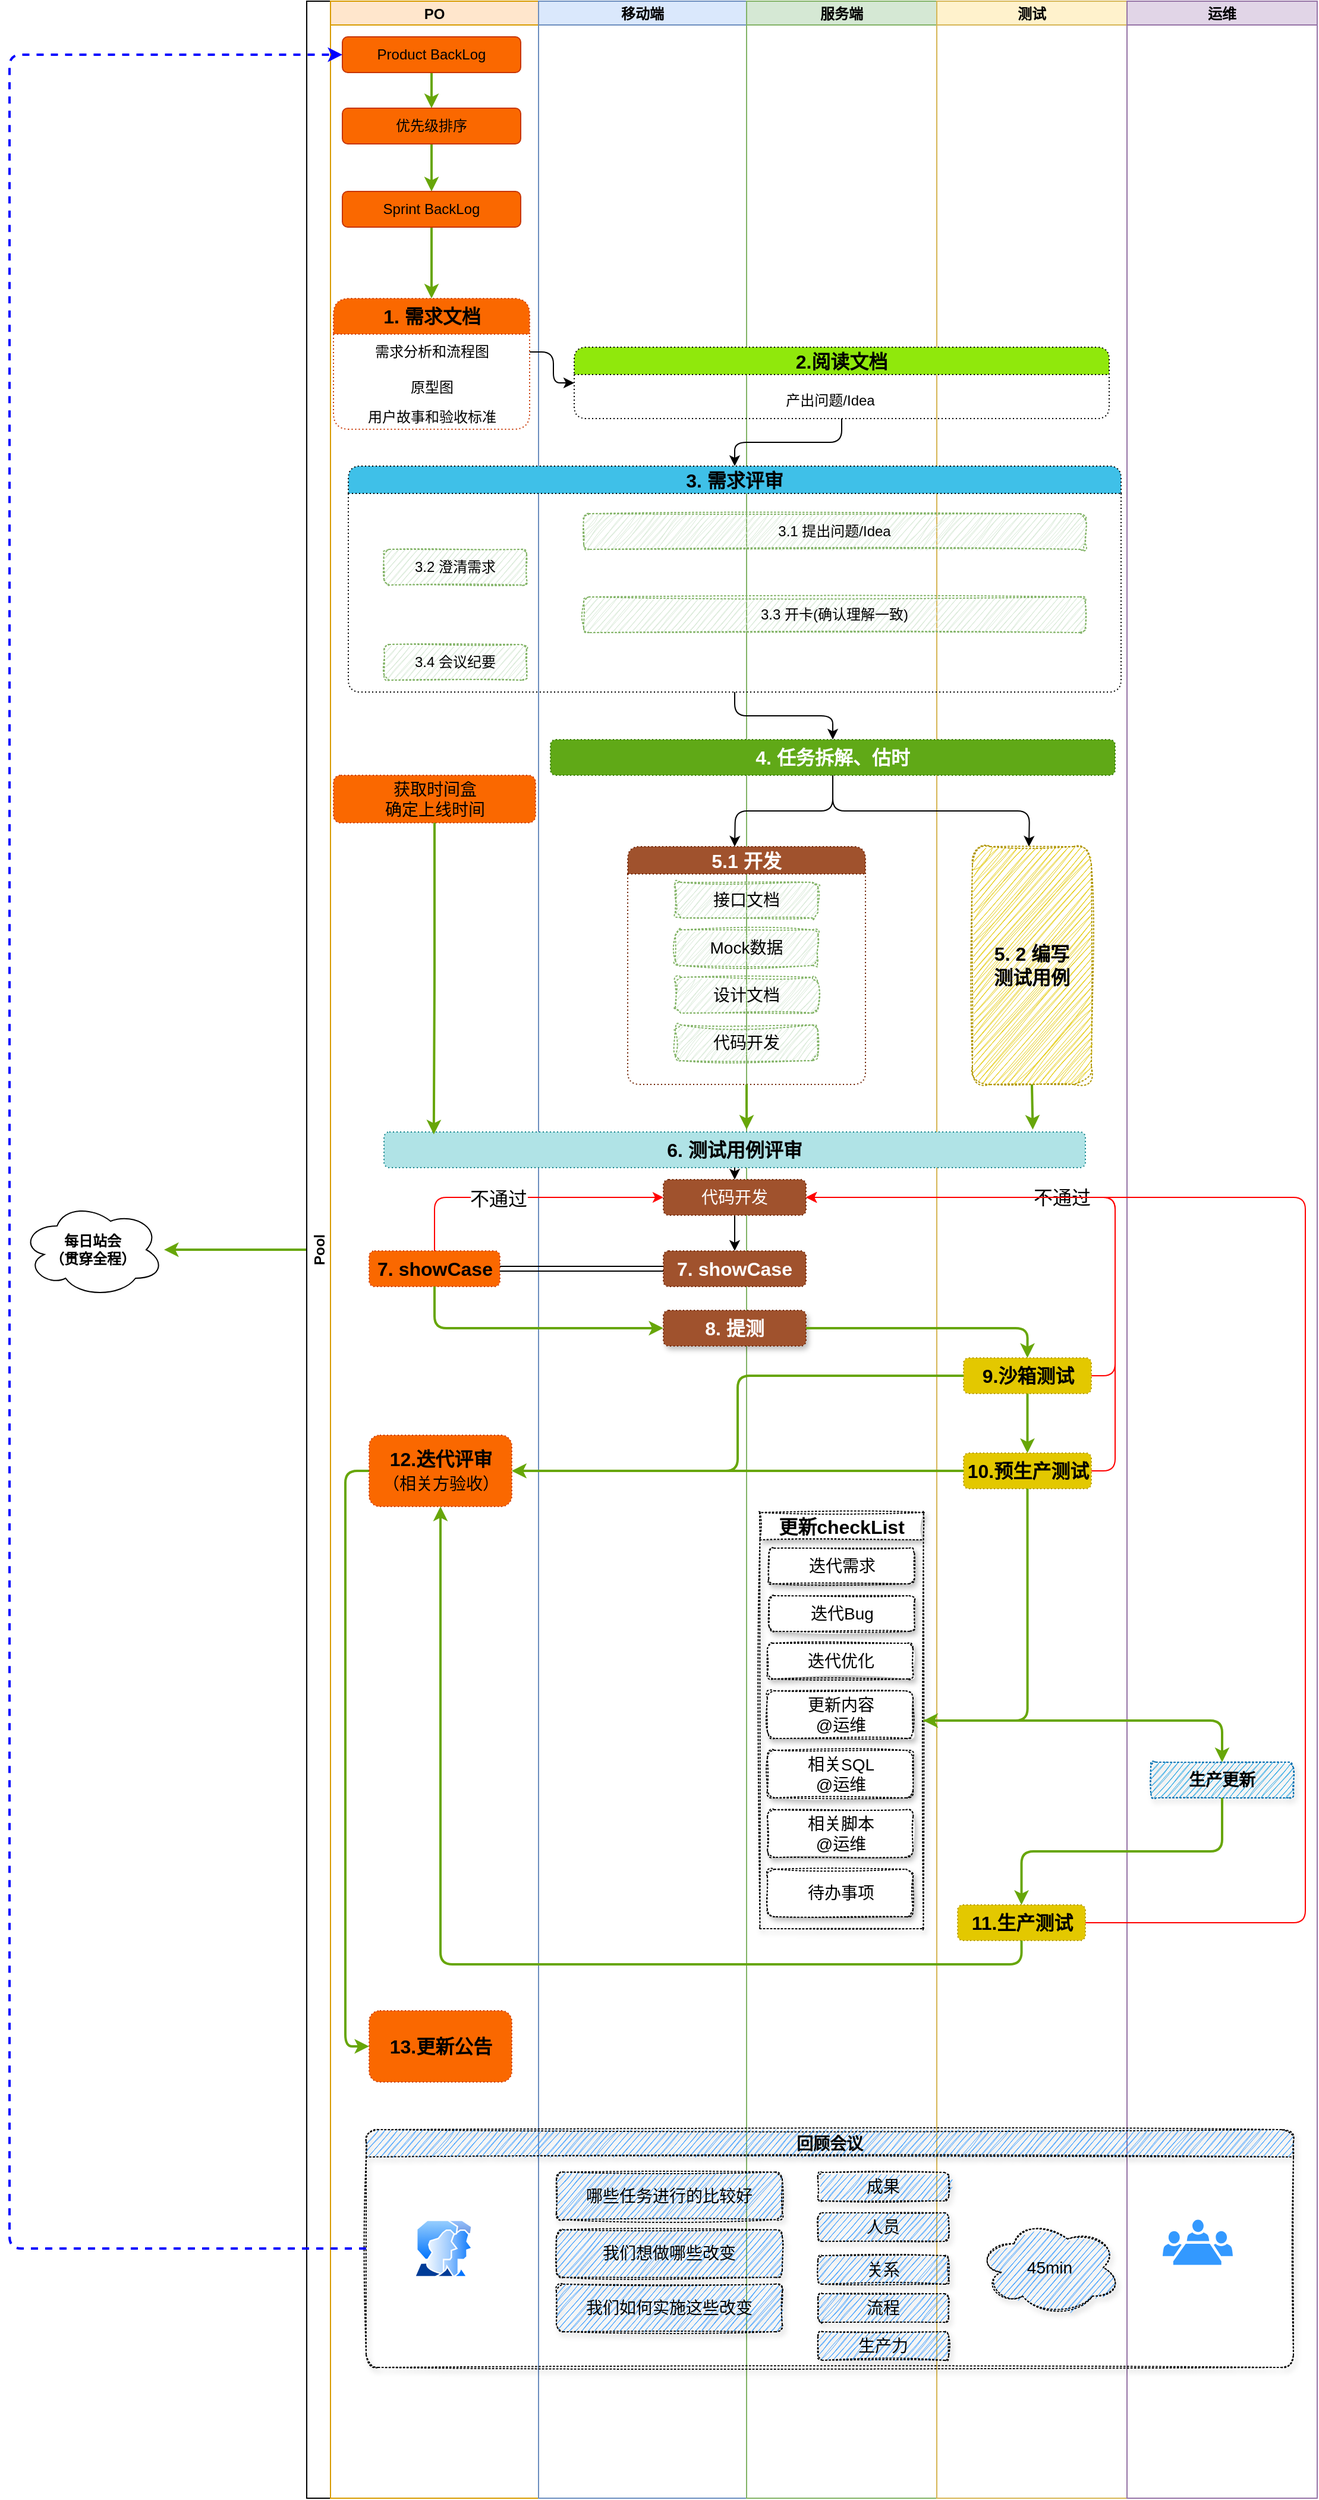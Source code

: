 <mxfile version="20.8.16" type="device"><diagram name="Page-1" id="0783ab3e-0a74-02c8-0abd-f7b4e66b4bec"><mxGraphModel dx="2284" dy="844" grid="1" gridSize="10" guides="1" tooltips="1" connect="1" arrows="1" fold="1" page="1" pageScale="1" pageWidth="850" pageHeight="1100" background="none" math="0" shadow="0"><root><mxCell id="0"/><mxCell id="1" parent="0"/><mxCell id="OIdjLt_IgdiUKIR89BCR-248" value="" style="edgeStyle=orthogonalEdgeStyle;rounded=1;orthogonalLoop=1;jettySize=auto;html=1;strokeColor=#67A609;strokeWidth=2;fontSize=14;fontColor=#000000;" parent="1" source="OIdjLt_IgdiUKIR89BCR-1" target="OIdjLt_IgdiUKIR89BCR-247" edge="1"><mxGeometry relative="1" as="geometry"/></mxCell><mxCell id="OIdjLt_IgdiUKIR89BCR-1" value="Pool" style="swimlane;childLayout=stackLayout;resizeParent=1;resizeParentMax=0;startSize=20;horizontal=0;horizontalStack=1;" parent="1" vertex="1"><mxGeometry x="230" y="110" width="850" height="2100" as="geometry"/></mxCell><mxCell id="OIdjLt_IgdiUKIR89BCR-2" value="PO" style="swimlane;startSize=20;fillColor=#ffe6cc;strokeColor=#d79b00;" parent="OIdjLt_IgdiUKIR89BCR-1" vertex="1"><mxGeometry x="20" width="175" height="2100" as="geometry"/></mxCell><mxCell id="OIdjLt_IgdiUKIR89BCR-244" style="edgeStyle=orthogonalEdgeStyle;rounded=1;orthogonalLoop=1;jettySize=auto;html=1;exitX=0.5;exitY=1;exitDx=0;exitDy=0;entryX=0.5;entryY=0;entryDx=0;entryDy=0;strokeColor=#67A609;strokeWidth=2;fontSize=14;fontColor=#000000;" parent="OIdjLt_IgdiUKIR89BCR-2" source="OIdjLt_IgdiUKIR89BCR-8" target="OIdjLt_IgdiUKIR89BCR-242" edge="1"><mxGeometry relative="1" as="geometry"/></mxCell><mxCell id="OIdjLt_IgdiUKIR89BCR-8" value="Product BackLog" style="rounded=1;whiteSpace=wrap;html=1;fillColor=#fa6800;strokeColor=#C73500;fontColor=#000000;" parent="OIdjLt_IgdiUKIR89BCR-2" vertex="1"><mxGeometry x="10" y="30" width="150" height="30" as="geometry"/></mxCell><mxCell id="OIdjLt_IgdiUKIR89BCR-13" value="1. 需求文档" style="swimlane;fontStyle=1;childLayout=stackLayout;horizontal=1;startSize=30;horizontalStack=0;resizeParent=1;resizeParentMax=0;resizeLast=0;collapsible=1;marginBottom=0;whiteSpace=wrap;html=1;fillColor=#fa6800;swimlaneLine=1;glass=0;rounded=1;shadow=0;dashed=1;dashPattern=1 2;fontSize=16;fontColor=#000000;strokeColor=#C73500;" parent="OIdjLt_IgdiUKIR89BCR-2" vertex="1"><mxGeometry x="2.5" y="250" width="165" height="110" as="geometry"/></mxCell><mxCell id="OIdjLt_IgdiUKIR89BCR-14" value="需求分析和流程图" style="text;strokeColor=none;fillColor=none;align=center;verticalAlign=middle;spacingLeft=4;spacingRight=4;overflow=hidden;points=[[0,0.5],[1,0.5]];portConstraint=eastwest;rotatable=0;whiteSpace=wrap;html=1;" parent="OIdjLt_IgdiUKIR89BCR-13" vertex="1"><mxGeometry y="30" width="165" height="30" as="geometry"/></mxCell><mxCell id="OIdjLt_IgdiUKIR89BCR-15" value="原型图" style="text;strokeColor=none;fillColor=none;align=center;verticalAlign=middle;spacingLeft=4;spacingRight=4;overflow=hidden;points=[[0,0.5],[1,0.5]];portConstraint=eastwest;rotatable=0;whiteSpace=wrap;html=1;" parent="OIdjLt_IgdiUKIR89BCR-13" vertex="1"><mxGeometry y="60" width="165" height="30" as="geometry"/></mxCell><mxCell id="OIdjLt_IgdiUKIR89BCR-16" value="用户故事和验收标准" style="text;strokeColor=none;fillColor=none;align=center;verticalAlign=middle;spacingLeft=4;spacingRight=4;overflow=hidden;points=[[0,0.5],[1,0.5]];portConstraint=eastwest;rotatable=0;whiteSpace=wrap;html=1;" parent="OIdjLt_IgdiUKIR89BCR-13" vertex="1"><mxGeometry y="90" width="165" height="20" as="geometry"/></mxCell><mxCell id="OIdjLt_IgdiUKIR89BCR-94" value="获取时间盒&lt;br&gt;确定上线时间" style="rounded=1;whiteSpace=wrap;html=1;shadow=0;glass=0;dashed=1;dashPattern=1 2;sketch=0;fontSize=14;fillColor=#fa6800;fontColor=#000000;strokeColor=#C73500;" parent="OIdjLt_IgdiUKIR89BCR-2" vertex="1"><mxGeometry x="2.5" y="651" width="170" height="40" as="geometry"/></mxCell><mxCell id="OIdjLt_IgdiUKIR89BCR-121" value="7. showCase" style="rounded=1;whiteSpace=wrap;html=1;shadow=0;glass=0;dashed=1;dashPattern=1 2;sketch=0;fontSize=16;fillColor=#fa6800;fontStyle=1;strokeColor=#C73500;fontColor=#000000;" parent="OIdjLt_IgdiUKIR89BCR-2" vertex="1"><mxGeometry x="32.5" y="1051" width="110" height="30" as="geometry"/></mxCell><mxCell id="OIdjLt_IgdiUKIR89BCR-240" style="edgeStyle=orthogonalEdgeStyle;rounded=1;orthogonalLoop=1;jettySize=auto;html=1;exitX=0;exitY=0.5;exitDx=0;exitDy=0;entryX=0;entryY=0.5;entryDx=0;entryDy=0;strokeColor=#67A609;strokeWidth=2;fontSize=14;" parent="OIdjLt_IgdiUKIR89BCR-2" source="OIdjLt_IgdiUKIR89BCR-146" target="OIdjLt_IgdiUKIR89BCR-152" edge="1"><mxGeometry relative="1" as="geometry"/></mxCell><mxCell id="OIdjLt_IgdiUKIR89BCR-146" value="&lt;b&gt;12.迭代评审&lt;/b&gt;&lt;br&gt;&lt;font style=&quot;font-size: 14px;&quot;&gt;（相关方验收）&lt;/font&gt;" style="rounded=1;whiteSpace=wrap;html=1;shadow=0;glass=0;dashed=1;dashPattern=1 2;sketch=0;fontSize=16;fillColor=#fa6800;fontColor=#000000;strokeColor=#C73500;" parent="OIdjLt_IgdiUKIR89BCR-2" vertex="1"><mxGeometry x="32.5" y="1206" width="120" height="60" as="geometry"/></mxCell><mxCell id="OIdjLt_IgdiUKIR89BCR-152" value="13.更新公告" style="rounded=1;whiteSpace=wrap;html=1;shadow=0;glass=0;dashed=1;dashPattern=1 2;sketch=0;fontSize=16;fillColor=#fa6800;fontStyle=1;fontColor=#000000;strokeColor=#C73500;" parent="OIdjLt_IgdiUKIR89BCR-2" vertex="1"><mxGeometry x="32.5" y="1690" width="120" height="60" as="geometry"/></mxCell><mxCell id="OIdjLt_IgdiUKIR89BCR-245" style="edgeStyle=orthogonalEdgeStyle;rounded=1;orthogonalLoop=1;jettySize=auto;html=1;exitX=0.5;exitY=1;exitDx=0;exitDy=0;entryX=0.5;entryY=0;entryDx=0;entryDy=0;strokeColor=#67A609;strokeWidth=2;fontSize=14;fontColor=#000000;" parent="OIdjLt_IgdiUKIR89BCR-2" source="OIdjLt_IgdiUKIR89BCR-242" target="OIdjLt_IgdiUKIR89BCR-243" edge="1"><mxGeometry relative="1" as="geometry"/></mxCell><mxCell id="OIdjLt_IgdiUKIR89BCR-242" value="优先级排序" style="rounded=1;whiteSpace=wrap;html=1;fillColor=#fa6800;strokeColor=#C73500;fontColor=#000000;" parent="OIdjLt_IgdiUKIR89BCR-2" vertex="1"><mxGeometry x="10" y="90" width="150" height="30" as="geometry"/></mxCell><mxCell id="OIdjLt_IgdiUKIR89BCR-246" style="edgeStyle=orthogonalEdgeStyle;rounded=1;orthogonalLoop=1;jettySize=auto;html=1;exitX=0.5;exitY=1;exitDx=0;exitDy=0;entryX=0.5;entryY=0;entryDx=0;entryDy=0;strokeColor=#67A609;strokeWidth=2;fontSize=14;fontColor=#000000;" parent="OIdjLt_IgdiUKIR89BCR-2" source="OIdjLt_IgdiUKIR89BCR-243" target="OIdjLt_IgdiUKIR89BCR-13" edge="1"><mxGeometry relative="1" as="geometry"/></mxCell><mxCell id="OIdjLt_IgdiUKIR89BCR-243" value="Sprint BackLog" style="rounded=1;whiteSpace=wrap;html=1;fillColor=#fa6800;strokeColor=#C73500;fontColor=#000000;" parent="OIdjLt_IgdiUKIR89BCR-2" vertex="1"><mxGeometry x="10" y="160" width="150" height="30" as="geometry"/></mxCell><mxCell id="OIdjLt_IgdiUKIR89BCR-3" value="移动端" style="swimlane;startSize=20;fillColor=#dae8fc;strokeColor=#6c8ebf;" parent="OIdjLt_IgdiUKIR89BCR-1" vertex="1"><mxGeometry x="195" width="175" height="2100" as="geometry"/></mxCell><mxCell id="OIdjLt_IgdiUKIR89BCR-4" value="服务端" style="swimlane;startSize=20;fillColor=#d5e8d4;strokeColor=#82b366;" parent="OIdjLt_IgdiUKIR89BCR-1" vertex="1"><mxGeometry x="370" width="160" height="2100" as="geometry"/></mxCell><mxCell id="OIdjLt_IgdiUKIR89BCR-102" value="&lt;font style=&quot;font-size: 16px;&quot;&gt;5.1 开发&lt;/font&gt;" style="swimlane;whiteSpace=wrap;html=1;rounded=1;shadow=0;glass=0;dashed=1;dashPattern=1 2;sketch=0;fontSize=14;fillColor=#a0522d;fontColor=#ffffff;strokeColor=#6D1F00;" parent="OIdjLt_IgdiUKIR89BCR-4" vertex="1"><mxGeometry x="-100" y="711" width="200" height="200" as="geometry"/></mxCell><mxCell id="OIdjLt_IgdiUKIR89BCR-104" value="接口文档" style="rounded=1;whiteSpace=wrap;html=1;shadow=0;glass=0;dashed=1;dashPattern=1 2;sketch=1;fontSize=14;fillColor=#d5e8d4;curveFitting=1;jiggle=2;strokeColor=#82b366;" parent="OIdjLt_IgdiUKIR89BCR-102" vertex="1"><mxGeometry x="40" y="30" width="120" height="30" as="geometry"/></mxCell><mxCell id="OIdjLt_IgdiUKIR89BCR-105" value="Mock数据" style="rounded=1;whiteSpace=wrap;html=1;shadow=0;glass=0;dashed=1;dashPattern=1 2;sketch=1;fontSize=14;fillColor=#d5e8d4;curveFitting=1;jiggle=2;strokeColor=#82b366;" parent="OIdjLt_IgdiUKIR89BCR-102" vertex="1"><mxGeometry x="40" y="70" width="120" height="30" as="geometry"/></mxCell><mxCell id="OIdjLt_IgdiUKIR89BCR-106" value="设计文档" style="rounded=1;whiteSpace=wrap;html=1;shadow=0;glass=0;dashed=1;dashPattern=1 2;sketch=1;fontSize=14;fillColor=#d5e8d4;curveFitting=1;jiggle=2;strokeColor=#82b366;" parent="OIdjLt_IgdiUKIR89BCR-102" vertex="1"><mxGeometry x="40" y="110" width="120" height="30" as="geometry"/></mxCell><mxCell id="OIdjLt_IgdiUKIR89BCR-107" value="代码开发" style="rounded=1;whiteSpace=wrap;html=1;shadow=0;glass=0;dashed=1;dashPattern=1 2;sketch=1;fontSize=14;fillColor=#d5e8d4;curveFitting=1;jiggle=2;strokeColor=#82b366;" parent="OIdjLt_IgdiUKIR89BCR-102" vertex="1"><mxGeometry x="40" y="150" width="120" height="30" as="geometry"/></mxCell><mxCell id="OIdjLt_IgdiUKIR89BCR-116" value="7. showCase" style="rounded=1;whiteSpace=wrap;html=1;shadow=0;glass=0;dashed=1;dashPattern=1 2;sketch=0;fontSize=16;fillColor=#a0522d;fontStyle=1;strokeColor=#6D1F00;fontColor=#ffffff;" parent="OIdjLt_IgdiUKIR89BCR-4" vertex="1"><mxGeometry x="-70" y="1051" width="120" height="30" as="geometry"/></mxCell><mxCell id="OIdjLt_IgdiUKIR89BCR-122" value="8. 提测" style="rounded=1;whiteSpace=wrap;html=1;shadow=1;glass=0;dashed=1;dashPattern=1 2;fontSize=16;fillColor=#a0522d;fontStyle=1;strokeColor=#6D1F00;fontColor=#ffffff;" parent="OIdjLt_IgdiUKIR89BCR-4" vertex="1"><mxGeometry x="-70" y="1101" width="120" height="30" as="geometry"/></mxCell><mxCell id="OIdjLt_IgdiUKIR89BCR-135" style="edgeStyle=orthogonalEdgeStyle;rounded=1;orthogonalLoop=1;jettySize=auto;html=1;exitX=0.5;exitY=1;exitDx=0;exitDy=0;entryX=0.5;entryY=0;entryDx=0;entryDy=0;strokeColor=#000000;strokeWidth=1;fontSize=16;" parent="OIdjLt_IgdiUKIR89BCR-4" source="OIdjLt_IgdiUKIR89BCR-128" target="OIdjLt_IgdiUKIR89BCR-116" edge="1"><mxGeometry relative="1" as="geometry"/></mxCell><mxCell id="OIdjLt_IgdiUKIR89BCR-128" value="代码开发" style="rounded=1;whiteSpace=wrap;html=1;shadow=0;glass=0;dashed=1;dashPattern=1 2;sketch=0;fontSize=14;fillColor=#a0522d;fontColor=#ffffff;strokeColor=#6D1F00;" parent="OIdjLt_IgdiUKIR89BCR-4" vertex="1"><mxGeometry x="-70" y="991" width="120" height="30" as="geometry"/></mxCell><mxCell id="OIdjLt_IgdiUKIR89BCR-156" value="更新checkList" style="swimlane;whiteSpace=wrap;html=1;rounded=1;shadow=1;glass=0;dashed=1;dashPattern=1 2;sketch=1;fontSize=16;fillColor=#FFFFFF;arcSize=0;" parent="OIdjLt_IgdiUKIR89BCR-4" vertex="1"><mxGeometry x="11.25" y="1271" width="137.5" height="350" as="geometry"/></mxCell><mxCell id="OIdjLt_IgdiUKIR89BCR-159" value="迭代需求" style="rounded=1;whiteSpace=wrap;html=1;shadow=1;glass=0;dashed=1;dashPattern=1 2;sketch=1;fontSize=14;fillColor=#FFFFFF;" parent="OIdjLt_IgdiUKIR89BCR-156" vertex="1"><mxGeometry x="7.5" y="30" width="122.5" height="30" as="geometry"/></mxCell><mxCell id="OIdjLt_IgdiUKIR89BCR-222" value="迭代Bug" style="rounded=1;whiteSpace=wrap;html=1;shadow=1;glass=0;dashed=1;dashPattern=1 2;sketch=1;fontSize=14;fillColor=#FFFFFF;" parent="OIdjLt_IgdiUKIR89BCR-156" vertex="1"><mxGeometry x="7.5" y="70" width="122.5" height="30" as="geometry"/></mxCell><mxCell id="OIdjLt_IgdiUKIR89BCR-223" value="迭代优化" style="rounded=1;whiteSpace=wrap;html=1;shadow=1;glass=0;dashed=1;dashPattern=1 2;sketch=1;fontSize=14;fillColor=#FFFFFF;" parent="OIdjLt_IgdiUKIR89BCR-156" vertex="1"><mxGeometry x="6.25" y="110" width="122.5" height="30" as="geometry"/></mxCell><mxCell id="OIdjLt_IgdiUKIR89BCR-224" value="更新内容&lt;br style=&quot;font-size: 14px;&quot;&gt;&lt;font style=&quot;font-size: 14px;&quot;&gt;@运维&lt;/font&gt;" style="rounded=1;whiteSpace=wrap;html=1;shadow=1;glass=0;dashed=1;dashPattern=1 2;sketch=1;fontSize=14;fillColor=#FFFFFF;" parent="OIdjLt_IgdiUKIR89BCR-156" vertex="1"><mxGeometry x="6.25" y="150" width="122.5" height="40" as="geometry"/></mxCell><mxCell id="OIdjLt_IgdiUKIR89BCR-225" value="相关SQL&lt;br style=&quot;font-size: 14px;&quot;&gt;&lt;font style=&quot;font-size: 14px;&quot;&gt;@运维&lt;/font&gt;" style="rounded=1;whiteSpace=wrap;html=1;shadow=1;glass=0;dashed=1;dashPattern=1 2;sketch=1;fontSize=14;fillColor=#FFFFFF;" parent="OIdjLt_IgdiUKIR89BCR-156" vertex="1"><mxGeometry x="6.25" y="200" width="122.5" height="40" as="geometry"/></mxCell><mxCell id="OIdjLt_IgdiUKIR89BCR-226" value="相关脚本&lt;br style=&quot;font-size: 14px;&quot;&gt;&lt;font style=&quot;font-size: 14px;&quot;&gt;@运维&lt;/font&gt;" style="rounded=1;whiteSpace=wrap;html=1;shadow=1;glass=0;dashed=1;dashPattern=1 2;sketch=1;fontSize=14;fillColor=#FFFFFF;" parent="OIdjLt_IgdiUKIR89BCR-156" vertex="1"><mxGeometry x="6.25" y="250" width="122.5" height="40" as="geometry"/></mxCell><mxCell id="OIdjLt_IgdiUKIR89BCR-227" value="待办事项" style="rounded=1;whiteSpace=wrap;html=1;shadow=1;glass=0;dashed=1;dashPattern=1 2;sketch=1;fontSize=14;fillColor=#FFFFFF;" parent="OIdjLt_IgdiUKIR89BCR-156" vertex="1"><mxGeometry x="6.25" y="300" width="122.5" height="40" as="geometry"/></mxCell><mxCell id="OIdjLt_IgdiUKIR89BCR-5" value="测试" style="swimlane;startSize=20;fillColor=#fff2cc;strokeColor=#d6b656;" parent="OIdjLt_IgdiUKIR89BCR-1" vertex="1"><mxGeometry x="530" width="160" height="2100" as="geometry"/></mxCell><mxCell id="OIdjLt_IgdiUKIR89BCR-73" value="2.阅读文档" style="swimlane;whiteSpace=wrap;html=1;rounded=1;shadow=0;glass=0;dashed=1;dashPattern=1 2;fontSize=16;fillColor=#90E80C;" parent="OIdjLt_IgdiUKIR89BCR-5" vertex="1"><mxGeometry x="-305" y="291" width="450" height="60" as="geometry"/></mxCell><mxCell id="OIdjLt_IgdiUKIR89BCR-83" value="产出问题/Idea" style="text;html=1;align=center;verticalAlign=middle;resizable=0;points=[];autosize=1;strokeColor=none;fillColor=none;fontSize=12;" parent="OIdjLt_IgdiUKIR89BCR-73" vertex="1"><mxGeometry x="165" y="30" width="100" height="30" as="geometry"/></mxCell><mxCell id="OIdjLt_IgdiUKIR89BCR-97" style="edgeStyle=orthogonalEdgeStyle;rounded=1;orthogonalLoop=1;jettySize=auto;html=1;exitX=0.5;exitY=1;exitDx=0;exitDy=0;entryX=0.5;entryY=0;entryDx=0;entryDy=0;strokeColor=#000000;strokeWidth=1;fontSize=14;" parent="OIdjLt_IgdiUKIR89BCR-5" source="OIdjLt_IgdiUKIR89BCR-66" target="OIdjLt_IgdiUKIR89BCR-92" edge="1"><mxGeometry relative="1" as="geometry"/></mxCell><mxCell id="OIdjLt_IgdiUKIR89BCR-66" value="3. 需求评审" style="swimlane;whiteSpace=wrap;html=1;rounded=1;shadow=0;glass=0;dashed=1;dashPattern=1 2;fontSize=16;fillColor=#3FC0E8;" parent="OIdjLt_IgdiUKIR89BCR-5" vertex="1"><mxGeometry x="-495" y="391" width="650" height="190" as="geometry"/></mxCell><mxCell id="OIdjLt_IgdiUKIR89BCR-67" value="3.1 提出问题/Idea" style="rounded=1;whiteSpace=wrap;html=1;shadow=0;glass=0;dashed=1;dashPattern=1 2;fontSize=12;fillColor=#d5e8d4;strokeColor=#82b366;sketch=1;curveFitting=1;jiggle=2;" parent="OIdjLt_IgdiUKIR89BCR-66" vertex="1"><mxGeometry x="198" y="40" width="422" height="30" as="geometry"/></mxCell><mxCell id="OIdjLt_IgdiUKIR89BCR-68" value="3.2 澄清需求" style="rounded=1;whiteSpace=wrap;html=1;shadow=0;glass=0;dashed=1;dashPattern=1 2;sketch=1;fontSize=12;fillColor=#d5e8d4;strokeColor=#82b366;" parent="OIdjLt_IgdiUKIR89BCR-66" vertex="1"><mxGeometry x="30" y="70" width="120" height="30" as="geometry"/></mxCell><mxCell id="OIdjLt_IgdiUKIR89BCR-69" value="3.3 开卡(确认理解一致)" style="rounded=1;whiteSpace=wrap;html=1;shadow=0;glass=0;dashed=1;dashPattern=1 2;sketch=1;fontSize=12;fillColor=#d5e8d4;strokeColor=#82b366;" parent="OIdjLt_IgdiUKIR89BCR-66" vertex="1"><mxGeometry x="198" y="110" width="422" height="30" as="geometry"/></mxCell><mxCell id="OIdjLt_IgdiUKIR89BCR-70" value="3.4 会议纪要" style="rounded=1;whiteSpace=wrap;html=1;shadow=0;glass=0;dashed=1;dashPattern=1 2;sketch=1;fontSize=12;fillColor=#d5e8d4;strokeColor=#82b366;" parent="OIdjLt_IgdiUKIR89BCR-66" vertex="1"><mxGeometry x="30" y="150" width="120" height="30" as="geometry"/></mxCell><mxCell id="OIdjLt_IgdiUKIR89BCR-82" style="edgeStyle=orthogonalEdgeStyle;rounded=1;orthogonalLoop=1;jettySize=auto;html=1;exitX=0.5;exitY=1;exitDx=0;exitDy=0;strokeColor=#000000;strokeWidth=1;fontSize=12;" parent="OIdjLt_IgdiUKIR89BCR-5" source="OIdjLt_IgdiUKIR89BCR-73" target="OIdjLt_IgdiUKIR89BCR-66" edge="1"><mxGeometry relative="1" as="geometry"/></mxCell><mxCell id="OIdjLt_IgdiUKIR89BCR-100" style="edgeStyle=orthogonalEdgeStyle;rounded=1;orthogonalLoop=1;jettySize=auto;html=1;exitX=0.5;exitY=1;exitDx=0;exitDy=0;strokeColor=#000000;strokeWidth=1;fontSize=14;" parent="OIdjLt_IgdiUKIR89BCR-5" source="OIdjLt_IgdiUKIR89BCR-92" edge="1"><mxGeometry relative="1" as="geometry"><mxPoint x="77.5" y="711" as="targetPoint"/></mxGeometry></mxCell><mxCell id="OIdjLt_IgdiUKIR89BCR-92" value="4. 任务拆解、估时" style="rounded=1;whiteSpace=wrap;html=1;shadow=0;glass=0;dashed=1;dashPattern=1 2;sketch=0;fontSize=16;fillColor=#60a917;fontStyle=1;strokeColor=#2D7600;fontColor=#ffffff;" parent="OIdjLt_IgdiUKIR89BCR-5" vertex="1"><mxGeometry x="-325" y="621" width="475" height="30" as="geometry"/></mxCell><mxCell id="OIdjLt_IgdiUKIR89BCR-109" value="6. 测试用例评审" style="rounded=1;whiteSpace=wrap;html=1;shadow=0;glass=0;dashed=1;dashPattern=1 2;sketch=0;fontSize=16;fillColor=#b0e3e6;fontStyle=1;strokeColor=#0e8088;" parent="OIdjLt_IgdiUKIR89BCR-5" vertex="1"><mxGeometry x="-465" y="951" width="590" height="30" as="geometry"/></mxCell><mxCell id="OIdjLt_IgdiUKIR89BCR-235" style="edgeStyle=orthogonalEdgeStyle;rounded=1;orthogonalLoop=1;jettySize=auto;html=1;exitX=0.5;exitY=1;exitDx=0;exitDy=0;entryX=0.925;entryY=-0.067;entryDx=0;entryDy=0;entryPerimeter=0;strokeColor=#67A609;strokeWidth=2;fontSize=14;" parent="OIdjLt_IgdiUKIR89BCR-5" source="OIdjLt_IgdiUKIR89BCR-110" target="OIdjLt_IgdiUKIR89BCR-109" edge="1"><mxGeometry relative="1" as="geometry"/></mxCell><mxCell id="OIdjLt_IgdiUKIR89BCR-110" value="&lt;font style=&quot;font-size: 16px;&quot;&gt;5. 2 编写&lt;br&gt;测试用例&lt;/font&gt;" style="rounded=1;whiteSpace=wrap;html=1;shadow=0;glass=0;dashed=1;dashPattern=1 2;fontSize=14;fillColor=#e3c800;fontStyle=1;fontColor=#000000;strokeColor=#B09500;sketch=1;curveFitting=1;jiggle=2;" parent="OIdjLt_IgdiUKIR89BCR-5" vertex="1"><mxGeometry x="30" y="711" width="100" height="200" as="geometry"/></mxCell><mxCell id="OIdjLt_IgdiUKIR89BCR-140" style="edgeStyle=orthogonalEdgeStyle;rounded=1;orthogonalLoop=1;jettySize=auto;html=1;exitX=0.5;exitY=1;exitDx=0;exitDy=0;entryX=0.5;entryY=0;entryDx=0;entryDy=0;strokeColor=#67A609;strokeWidth=2;fontSize=16;" parent="OIdjLt_IgdiUKIR89BCR-5" source="OIdjLt_IgdiUKIR89BCR-125" target="OIdjLt_IgdiUKIR89BCR-138" edge="1"><mxGeometry relative="1" as="geometry"/></mxCell><mxCell id="OIdjLt_IgdiUKIR89BCR-125" value="9.沙箱测试" style="rounded=1;whiteSpace=wrap;html=1;shadow=0;glass=0;dashed=1;dashPattern=1 2;sketch=0;fontSize=16;fillColor=#e3c800;fontStyle=1;fontColor=#000000;strokeColor=#B09500;" parent="OIdjLt_IgdiUKIR89BCR-5" vertex="1"><mxGeometry x="22.5" y="1141" width="107.5" height="30" as="geometry"/></mxCell><mxCell id="OIdjLt_IgdiUKIR89BCR-138" value="10.预生产测试" style="rounded=1;whiteSpace=wrap;html=1;shadow=0;glass=0;dashed=1;dashPattern=1 2;sketch=0;fontSize=16;fillColor=#e3c800;fontStyle=1;fontColor=#000000;strokeColor=#B09500;" parent="OIdjLt_IgdiUKIR89BCR-5" vertex="1"><mxGeometry x="22.5" y="1221" width="107.5" height="30" as="geometry"/></mxCell><mxCell id="OIdjLt_IgdiUKIR89BCR-139" value="11.生产测试" style="rounded=1;whiteSpace=wrap;html=1;shadow=0;glass=0;dashed=1;dashPattern=1 2;sketch=0;fontSize=16;fillColor=#e3c800;fontStyle=1;fontColor=#000000;strokeColor=#B09500;" parent="OIdjLt_IgdiUKIR89BCR-5" vertex="1"><mxGeometry x="17.5" y="1601" width="107.5" height="30" as="geometry"/></mxCell><mxCell id="OIdjLt_IgdiUKIR89BCR-6" value="运维" style="swimlane;startSize=20;fillColor=#e1d5e7;strokeColor=#9673a6;" parent="OIdjLt_IgdiUKIR89BCR-1" vertex="1"><mxGeometry x="690" width="160" height="2100" as="geometry"/></mxCell><mxCell id="OIdjLt_IgdiUKIR89BCR-228" value="生产更新" style="rounded=1;whiteSpace=wrap;html=1;shadow=1;glass=0;dashed=1;dashPattern=1 2;sketch=1;fontSize=14;fillColor=#1ba1e2;strokeColor=#006EAF;fontColor=#000000;fontStyle=1" parent="OIdjLt_IgdiUKIR89BCR-6" vertex="1"><mxGeometry x="20" y="1481" width="120" height="30" as="geometry"/></mxCell><mxCell id="OIdjLt_IgdiUKIR89BCR-241" value="回顾会议" style="swimlane;whiteSpace=wrap;html=1;rounded=1;shadow=1;glass=0;dashed=1;dashPattern=1 2;sketch=1;fontSize=14;fontColor=#000000;fillColor=#3399FF;" parent="OIdjLt_IgdiUKIR89BCR-6" vertex="1"><mxGeometry x="-640" y="1790" width="780" height="200" as="geometry"/></mxCell><mxCell id="OIdjLt_IgdiUKIR89BCR-233" value="" style="sketch=0;pointerEvents=1;shadow=0;dashed=0;html=1;strokeColor=none;fillColor=#3399FF;labelPosition=center;verticalLabelPosition=bottom;verticalAlign=top;outlineConnect=0;align=center;shape=mxgraph.office.users.meeting;rounded=1;glass=0;dashPattern=1 2;fontSize=14;" parent="OIdjLt_IgdiUKIR89BCR-241" vertex="1"><mxGeometry x="670" y="75.75" width="59" height="38" as="geometry"/></mxCell><mxCell id="OIdjLt_IgdiUKIR89BCR-232" value="" style="aspect=fixed;perimeter=ellipsePerimeter;html=1;align=center;shadow=0;dashed=0;spacingTop=3;image;image=img/lib/active_directory/user_accounts.svg;rounded=1;glass=0;dashPattern=1 2;sketch=1;fontSize=14;fillColor=#FFFFFF;" parent="OIdjLt_IgdiUKIR89BCR-241" vertex="1"><mxGeometry x="40" y="75.75" width="50" height="48.5" as="geometry"/></mxCell><mxCell id="OIdjLt_IgdiUKIR89BCR-249" value="哪些任务进行的比较好" style="rounded=1;whiteSpace=wrap;html=1;shadow=1;glass=0;dashed=1;dashPattern=1 2;sketch=1;fontSize=14;fontColor=#000000;fillColor=#3399FF;" parent="OIdjLt_IgdiUKIR89BCR-241" vertex="1"><mxGeometry x="160" y="35.75" width="190" height="40" as="geometry"/></mxCell><mxCell id="OIdjLt_IgdiUKIR89BCR-330" value="我们想做哪些改变" style="rounded=1;whiteSpace=wrap;html=1;shadow=1;glass=0;dashed=1;dashPattern=1 2;sketch=1;fontSize=14;fontColor=#000000;fillColor=#3399FF;" parent="OIdjLt_IgdiUKIR89BCR-241" vertex="1"><mxGeometry x="160" y="84.25" width="190" height="40" as="geometry"/></mxCell><mxCell id="OIdjLt_IgdiUKIR89BCR-331" value="我们如何实施这些改变" style="rounded=1;whiteSpace=wrap;html=1;shadow=1;glass=0;dashed=1;dashPattern=1 2;sketch=1;fontSize=14;fontColor=#000000;fillColor=#3399FF;" parent="OIdjLt_IgdiUKIR89BCR-241" vertex="1"><mxGeometry x="160" y="130" width="190" height="40" as="geometry"/></mxCell><mxCell id="OIdjLt_IgdiUKIR89BCR-332" value="成果" style="rounded=1;whiteSpace=wrap;html=1;shadow=1;glass=0;dashed=1;dashPattern=1 2;sketch=1;fontSize=14;fontColor=#000000;fillColor=#3399FF;" parent="OIdjLt_IgdiUKIR89BCR-241" vertex="1"><mxGeometry x="380" y="36" width="110" height="24" as="geometry"/></mxCell><mxCell id="OIdjLt_IgdiUKIR89BCR-502" value="生产力" style="rounded=1;whiteSpace=wrap;html=1;shadow=1;glass=0;dashed=1;dashPattern=1 2;sketch=1;fontSize=14;fontColor=#000000;fillColor=#3399FF;" parent="OIdjLt_IgdiUKIR89BCR-241" vertex="1"><mxGeometry x="380" y="170" width="110" height="24" as="geometry"/></mxCell><mxCell id="OIdjLt_IgdiUKIR89BCR-501" value="流程" style="rounded=1;whiteSpace=wrap;html=1;shadow=1;glass=0;dashed=1;dashPattern=1 2;sketch=1;fontSize=14;fontColor=#000000;fillColor=#3399FF;" parent="OIdjLt_IgdiUKIR89BCR-241" vertex="1"><mxGeometry x="380" y="138" width="110" height="24" as="geometry"/></mxCell><mxCell id="OIdjLt_IgdiUKIR89BCR-500" value="关系" style="rounded=1;whiteSpace=wrap;html=1;shadow=1;glass=0;dashed=1;dashPattern=1 2;sketch=1;fontSize=14;fontColor=#000000;fillColor=#3399FF;" parent="OIdjLt_IgdiUKIR89BCR-241" vertex="1"><mxGeometry x="380" y="106" width="110" height="24" as="geometry"/></mxCell><mxCell id="OIdjLt_IgdiUKIR89BCR-499" value="人员" style="rounded=1;whiteSpace=wrap;html=1;shadow=1;glass=0;dashed=1;dashPattern=1 2;sketch=1;fontSize=14;fontColor=#000000;fillColor=#3399FF;" parent="OIdjLt_IgdiUKIR89BCR-241" vertex="1"><mxGeometry x="380" y="70" width="110" height="24" as="geometry"/></mxCell><mxCell id="OIdjLt_IgdiUKIR89BCR-503" value="45min" style="ellipse;shape=cloud;whiteSpace=wrap;html=1;rounded=1;shadow=1;glass=0;dashed=1;dashPattern=1 2;sketch=1;fontSize=14;fontColor=#000000;fillColor=#3399FF;" parent="OIdjLt_IgdiUKIR89BCR-241" vertex="1"><mxGeometry x="515" y="76" width="120" height="80" as="geometry"/></mxCell><mxCell id="OIdjLt_IgdiUKIR89BCR-81" style="edgeStyle=orthogonalEdgeStyle;rounded=1;orthogonalLoop=1;jettySize=auto;html=1;exitX=1;exitY=0.5;exitDx=0;exitDy=0;strokeColor=#000000;strokeWidth=1;fontSize=12;" parent="OIdjLt_IgdiUKIR89BCR-1" source="OIdjLt_IgdiUKIR89BCR-14" target="OIdjLt_IgdiUKIR89BCR-73" edge="1"><mxGeometry relative="1" as="geometry"/></mxCell><mxCell id="OIdjLt_IgdiUKIR89BCR-126" style="edgeStyle=orthogonalEdgeStyle;rounded=1;orthogonalLoop=1;jettySize=auto;html=1;exitX=1;exitY=0.5;exitDx=0;exitDy=0;entryX=0.5;entryY=0;entryDx=0;entryDy=0;strokeColor=#67A609;strokeWidth=2;fontSize=16;" parent="OIdjLt_IgdiUKIR89BCR-1" source="OIdjLt_IgdiUKIR89BCR-122" target="OIdjLt_IgdiUKIR89BCR-125" edge="1"><mxGeometry relative="1" as="geometry"/></mxCell><mxCell id="OIdjLt_IgdiUKIR89BCR-129" style="edgeStyle=orthogonalEdgeStyle;rounded=1;orthogonalLoop=1;jettySize=auto;html=1;exitX=0.5;exitY=1;exitDx=0;exitDy=0;entryX=0.5;entryY=0;entryDx=0;entryDy=0;strokeColor=#000000;strokeWidth=1;fontSize=16;" parent="OIdjLt_IgdiUKIR89BCR-1" source="OIdjLt_IgdiUKIR89BCR-109" target="OIdjLt_IgdiUKIR89BCR-128" edge="1"><mxGeometry relative="1" as="geometry"/></mxCell><mxCell id="OIdjLt_IgdiUKIR89BCR-123" style="edgeStyle=orthogonalEdgeStyle;rounded=1;orthogonalLoop=1;jettySize=auto;html=1;exitX=0.5;exitY=1;exitDx=0;exitDy=0;entryX=0;entryY=0.5;entryDx=0;entryDy=0;strokeColor=#67A609;strokeWidth=2;fontSize=16;" parent="OIdjLt_IgdiUKIR89BCR-1" source="OIdjLt_IgdiUKIR89BCR-121" target="OIdjLt_IgdiUKIR89BCR-122" edge="1"><mxGeometry relative="1" as="geometry"/></mxCell><mxCell id="OIdjLt_IgdiUKIR89BCR-131" style="edgeStyle=orthogonalEdgeStyle;rounded=1;orthogonalLoop=1;jettySize=auto;html=1;exitX=0.5;exitY=0;exitDx=0;exitDy=0;entryX=0;entryY=0.5;entryDx=0;entryDy=0;strokeColor=#FF0000;strokeWidth=1;fontSize=16;" parent="OIdjLt_IgdiUKIR89BCR-1" source="OIdjLt_IgdiUKIR89BCR-121" target="OIdjLt_IgdiUKIR89BCR-128" edge="1"><mxGeometry relative="1" as="geometry"/></mxCell><mxCell id="OIdjLt_IgdiUKIR89BCR-132" value="不通过" style="edgeLabel;html=1;align=center;verticalAlign=middle;resizable=0;points=[];fontSize=16;" parent="OIdjLt_IgdiUKIR89BCR-131" vertex="1" connectable="0"><mxGeometry x="-0.176" y="-1" relative="1" as="geometry"><mxPoint as="offset"/></mxGeometry></mxCell><mxCell id="OIdjLt_IgdiUKIR89BCR-133" style="edgeStyle=orthogonalEdgeStyle;rounded=1;orthogonalLoop=1;jettySize=auto;html=1;exitX=0;exitY=0.5;exitDx=0;exitDy=0;strokeColor=#000000;strokeWidth=1;fontSize=16;shape=link;" parent="OIdjLt_IgdiUKIR89BCR-1" source="OIdjLt_IgdiUKIR89BCR-116" target="OIdjLt_IgdiUKIR89BCR-121" edge="1"><mxGeometry relative="1" as="geometry"/></mxCell><mxCell id="OIdjLt_IgdiUKIR89BCR-134" style="edgeStyle=orthogonalEdgeStyle;rounded=1;orthogonalLoop=1;jettySize=auto;html=1;exitX=1;exitY=0.5;exitDx=0;exitDy=0;entryX=1;entryY=0.5;entryDx=0;entryDy=0;strokeColor=#FF0000;strokeWidth=1;fontSize=16;" parent="OIdjLt_IgdiUKIR89BCR-1" source="OIdjLt_IgdiUKIR89BCR-125" target="OIdjLt_IgdiUKIR89BCR-128" edge="1"><mxGeometry relative="1" as="geometry"/></mxCell><mxCell id="OIdjLt_IgdiUKIR89BCR-136" value="不通过" style="edgeLabel;html=1;align=center;verticalAlign=middle;resizable=0;points=[];fontSize=16;" parent="OIdjLt_IgdiUKIR89BCR-134" vertex="1" connectable="0"><mxGeometry relative="1" as="geometry"><mxPoint as="offset"/></mxGeometry></mxCell><mxCell id="OIdjLt_IgdiUKIR89BCR-143" style="edgeStyle=orthogonalEdgeStyle;rounded=1;orthogonalLoop=1;jettySize=auto;html=1;exitX=1;exitY=0.5;exitDx=0;exitDy=0;entryX=1;entryY=0.5;entryDx=0;entryDy=0;strokeColor=#FF0000;strokeWidth=1;fontSize=16;" parent="OIdjLt_IgdiUKIR89BCR-1" source="OIdjLt_IgdiUKIR89BCR-138" target="OIdjLt_IgdiUKIR89BCR-128" edge="1"><mxGeometry relative="1" as="geometry"/></mxCell><mxCell id="OIdjLt_IgdiUKIR89BCR-145" style="edgeStyle=orthogonalEdgeStyle;rounded=1;orthogonalLoop=1;jettySize=auto;html=1;exitX=1;exitY=0.5;exitDx=0;exitDy=0;entryX=1;entryY=0.5;entryDx=0;entryDy=0;strokeColor=#FF0000;strokeWidth=1;fontSize=16;" parent="OIdjLt_IgdiUKIR89BCR-1" source="OIdjLt_IgdiUKIR89BCR-139" target="OIdjLt_IgdiUKIR89BCR-128" edge="1"><mxGeometry relative="1" as="geometry"><Array as="points"><mxPoint x="840" y="1616"/><mxPoint x="840" y="1006"/></Array></mxGeometry></mxCell><mxCell id="OIdjLt_IgdiUKIR89BCR-148" style="edgeStyle=orthogonalEdgeStyle;rounded=1;orthogonalLoop=1;jettySize=auto;html=1;exitX=0;exitY=0.5;exitDx=0;exitDy=0;entryX=1;entryY=0.5;entryDx=0;entryDy=0;strokeColor=#67A609;strokeWidth=2;fontSize=14;" parent="OIdjLt_IgdiUKIR89BCR-1" source="OIdjLt_IgdiUKIR89BCR-125" target="OIdjLt_IgdiUKIR89BCR-146" edge="1"><mxGeometry relative="1" as="geometry"/></mxCell><mxCell id="OIdjLt_IgdiUKIR89BCR-149" style="edgeStyle=orthogonalEdgeStyle;rounded=1;orthogonalLoop=1;jettySize=auto;html=1;exitX=0;exitY=0.5;exitDx=0;exitDy=0;entryX=1;entryY=0.5;entryDx=0;entryDy=0;strokeColor=#67A609;strokeWidth=2;fontSize=14;" parent="OIdjLt_IgdiUKIR89BCR-1" source="OIdjLt_IgdiUKIR89BCR-138" target="OIdjLt_IgdiUKIR89BCR-146" edge="1"><mxGeometry relative="1" as="geometry"/></mxCell><mxCell id="OIdjLt_IgdiUKIR89BCR-229" style="edgeStyle=orthogonalEdgeStyle;rounded=1;orthogonalLoop=1;jettySize=auto;html=1;exitX=0.5;exitY=1;exitDx=0;exitDy=0;entryX=1;entryY=0.5;entryDx=0;entryDy=0;strokeColor=#67A609;strokeWidth=2;fontSize=14;" parent="OIdjLt_IgdiUKIR89BCR-1" source="OIdjLt_IgdiUKIR89BCR-138" target="OIdjLt_IgdiUKIR89BCR-156" edge="1"><mxGeometry relative="1" as="geometry"/></mxCell><mxCell id="OIdjLt_IgdiUKIR89BCR-230" style="edgeStyle=orthogonalEdgeStyle;rounded=1;orthogonalLoop=1;jettySize=auto;html=1;exitX=1;exitY=0.5;exitDx=0;exitDy=0;entryX=0.5;entryY=0;entryDx=0;entryDy=0;strokeColor=#67A609;strokeWidth=2;fontSize=14;" parent="OIdjLt_IgdiUKIR89BCR-1" source="OIdjLt_IgdiUKIR89BCR-156" target="OIdjLt_IgdiUKIR89BCR-228" edge="1"><mxGeometry relative="1" as="geometry"/></mxCell><mxCell id="OIdjLt_IgdiUKIR89BCR-231" style="edgeStyle=orthogonalEdgeStyle;rounded=1;orthogonalLoop=1;jettySize=auto;html=1;exitX=0.5;exitY=1;exitDx=0;exitDy=0;strokeColor=#67A609;strokeWidth=2;fontSize=14;" parent="OIdjLt_IgdiUKIR89BCR-1" source="OIdjLt_IgdiUKIR89BCR-228" target="OIdjLt_IgdiUKIR89BCR-139" edge="1"><mxGeometry relative="1" as="geometry"/></mxCell><mxCell id="OIdjLt_IgdiUKIR89BCR-236" style="edgeStyle=orthogonalEdgeStyle;rounded=1;orthogonalLoop=1;jettySize=auto;html=1;exitX=0.5;exitY=1;exitDx=0;exitDy=0;entryX=0.071;entryY=0.067;entryDx=0;entryDy=0;entryPerimeter=0;strokeColor=#67A609;strokeWidth=2;fontSize=14;" parent="OIdjLt_IgdiUKIR89BCR-1" source="OIdjLt_IgdiUKIR89BCR-94" target="OIdjLt_IgdiUKIR89BCR-109" edge="1"><mxGeometry relative="1" as="geometry"/></mxCell><mxCell id="OIdjLt_IgdiUKIR89BCR-237" style="edgeStyle=orthogonalEdgeStyle;rounded=1;orthogonalLoop=1;jettySize=auto;html=1;exitX=0.5;exitY=1;exitDx=0;exitDy=0;entryX=0.517;entryY=-0.067;entryDx=0;entryDy=0;entryPerimeter=0;strokeColor=#67A609;strokeWidth=2;fontSize=14;" parent="OIdjLt_IgdiUKIR89BCR-1" source="OIdjLt_IgdiUKIR89BCR-102" target="OIdjLt_IgdiUKIR89BCR-109" edge="1"><mxGeometry relative="1" as="geometry"/></mxCell><mxCell id="OIdjLt_IgdiUKIR89BCR-239" style="edgeStyle=orthogonalEdgeStyle;rounded=1;orthogonalLoop=1;jettySize=auto;html=1;exitX=0.5;exitY=1;exitDx=0;exitDy=0;entryX=0.5;entryY=1;entryDx=0;entryDy=0;strokeColor=#67A609;strokeWidth=2;fontSize=14;" parent="OIdjLt_IgdiUKIR89BCR-1" source="OIdjLt_IgdiUKIR89BCR-139" target="OIdjLt_IgdiUKIR89BCR-146" edge="1"><mxGeometry relative="1" as="geometry"/></mxCell><mxCell id="OIdjLt_IgdiUKIR89BCR-504" style="edgeStyle=orthogonalEdgeStyle;rounded=1;orthogonalLoop=1;jettySize=auto;html=1;exitX=0;exitY=0.5;exitDx=0;exitDy=0;entryX=0;entryY=0.5;entryDx=0;entryDy=0;strokeColor=#0000FF;strokeWidth=2;fontSize=14;fontColor=#000000;dashed=1;" parent="OIdjLt_IgdiUKIR89BCR-1" source="OIdjLt_IgdiUKIR89BCR-241" target="OIdjLt_IgdiUKIR89BCR-8" edge="1"><mxGeometry relative="1" as="geometry"><Array as="points"><mxPoint x="-250" y="1890"/><mxPoint x="-250" y="45"/></Array></mxGeometry></mxCell><mxCell id="OIdjLt_IgdiUKIR89BCR-99" style="edgeStyle=orthogonalEdgeStyle;rounded=1;orthogonalLoop=1;jettySize=auto;html=1;exitX=0.5;exitY=1;exitDx=0;exitDy=0;strokeColor=#000000;strokeWidth=1;fontSize=14;" parent="1" source="OIdjLt_IgdiUKIR89BCR-92" edge="1"><mxGeometry relative="1" as="geometry"><mxPoint x="590" y="821" as="targetPoint"/></mxGeometry></mxCell><mxCell id="OIdjLt_IgdiUKIR89BCR-247" value="每日站会&lt;br&gt;（贯穿全程）" style="ellipse;shape=cloud;whiteSpace=wrap;html=1;fontStyle=1;startSize=20;" parent="1" vertex="1"><mxGeometry x="-10" y="1120" width="120" height="80" as="geometry"/></mxCell></root></mxGraphModel></diagram></mxfile>